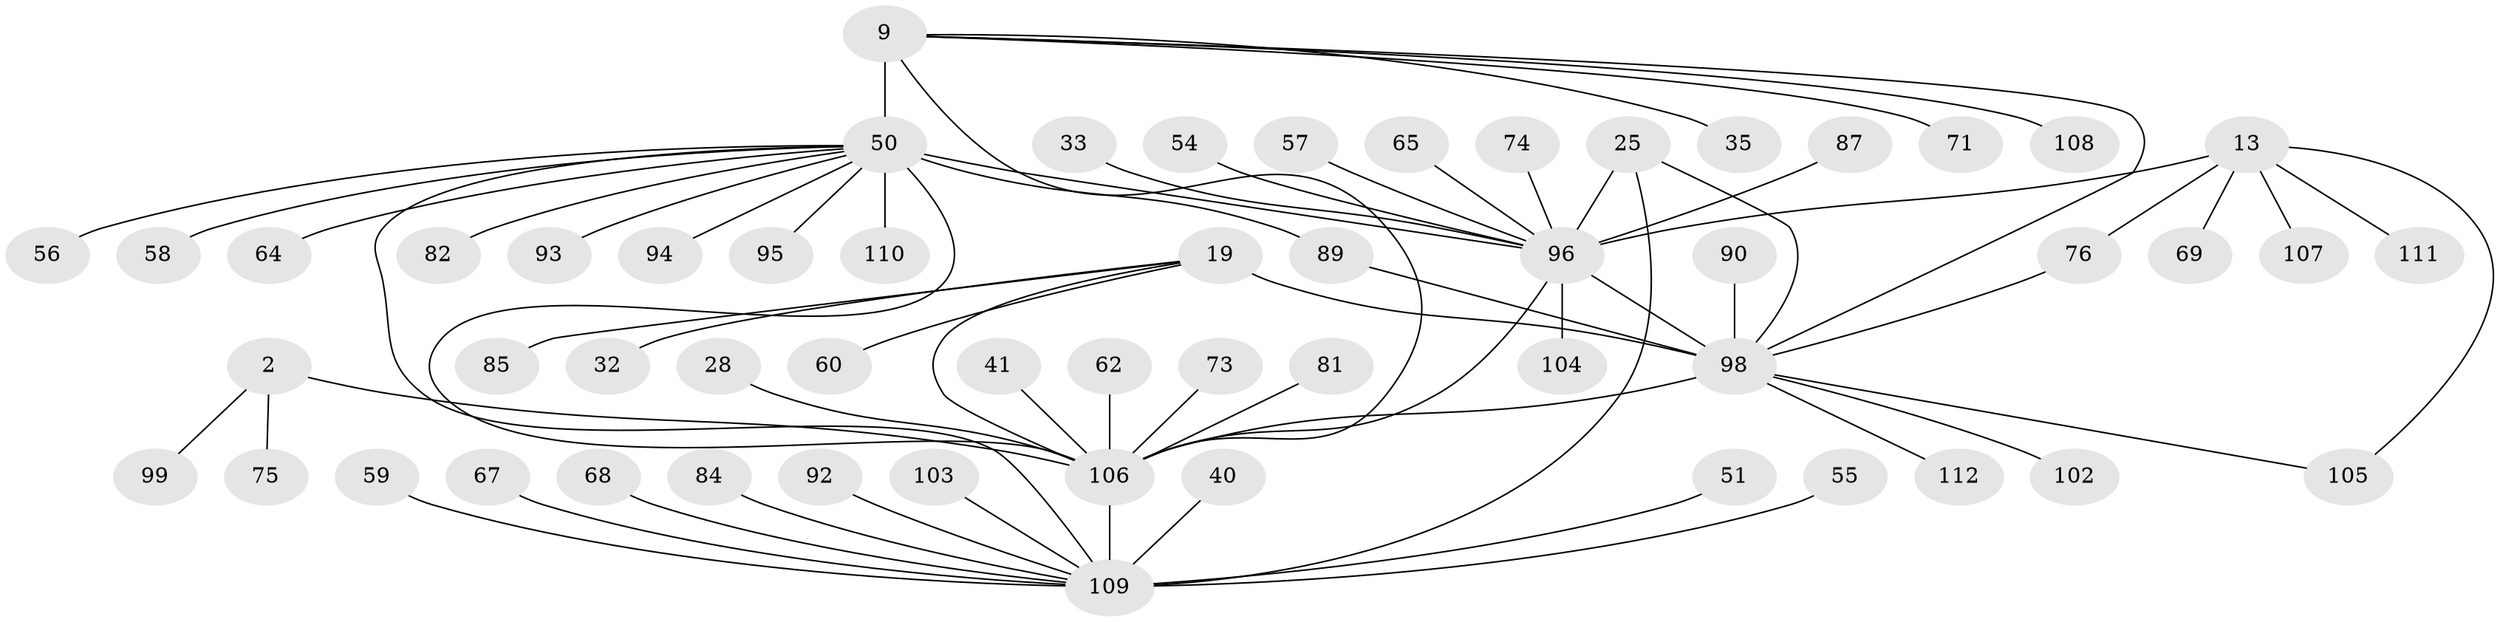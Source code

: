 // original degree distribution, {6: 0.026785714285714284, 4: 0.044642857142857144, 13: 0.017857142857142856, 7: 0.03571428571428571, 11: 0.008928571428571428, 8: 0.05357142857142857, 9: 0.03571428571428571, 5: 0.017857142857142856, 10: 0.008928571428571428, 2: 0.13392857142857142, 1: 0.5714285714285714, 3: 0.044642857142857144}
// Generated by graph-tools (version 1.1) at 2025/56/03/09/25 04:56:09]
// undirected, 56 vertices, 66 edges
graph export_dot {
graph [start="1"]
  node [color=gray90,style=filled];
  2 [super="+1"];
  9 [super="+7"];
  13 [super="+12"];
  19 [super="+18"];
  25 [super="+22"];
  28;
  32;
  33;
  35;
  40;
  41;
  50 [super="+49+10"];
  51;
  54;
  55 [super="+36"];
  56;
  57;
  58;
  59;
  60;
  62;
  64;
  65;
  67;
  68;
  69;
  71;
  73 [super="+26"];
  74;
  75;
  76 [super="+44"];
  81;
  82;
  84;
  85;
  87;
  89 [super="+30+37"];
  90 [super="+79"];
  92;
  93 [super="+83"];
  94;
  95;
  96 [super="+15+61"];
  98 [super="+66+77"];
  99;
  102 [super="+97"];
  103 [super="+101"];
  104;
  105 [super="+29+52"];
  106 [super="+88+86+100+46+47+48+70+78+5"];
  107;
  108;
  109 [super="+34+24+23+38"];
  110;
  111 [super="+91"];
  112;
  2 -- 99;
  2 -- 75;
  2 -- 106 [weight=6];
  9 -- 71;
  9 -- 108;
  9 -- 35;
  9 -- 106;
  9 -- 50 [weight=6];
  9 -- 98;
  13 -- 69;
  13 -- 107;
  13 -- 76;
  13 -- 105;
  13 -- 111;
  13 -- 96 [weight=6];
  19 -- 32;
  19 -- 85;
  19 -- 60;
  19 -- 106;
  19 -- 98 [weight=6];
  25 -- 109 [weight=6];
  25 -- 96;
  25 -- 98;
  28 -- 106;
  33 -- 96;
  40 -- 109;
  41 -- 106;
  50 -- 109 [weight=2];
  50 -- 82;
  50 -- 56;
  50 -- 93;
  50 -- 95;
  50 -- 64;
  50 -- 106;
  50 -- 110;
  50 -- 89 [weight=2];
  50 -- 58;
  50 -- 94;
  50 -- 96;
  51 -- 109;
  54 -- 96;
  55 -- 109;
  57 -- 96;
  59 -- 109;
  62 -- 106;
  65 -- 96;
  67 -- 109;
  68 -- 109;
  73 -- 106;
  74 -- 96;
  76 -- 98;
  81 -- 106;
  84 -- 109;
  87 -- 96;
  89 -- 98;
  90 -- 98;
  92 -- 109;
  96 -- 104;
  96 -- 106 [weight=3];
  96 -- 98;
  98 -- 102;
  98 -- 105;
  98 -- 106 [weight=2];
  98 -- 112;
  103 -- 109;
  106 -- 109 [weight=2];
}
